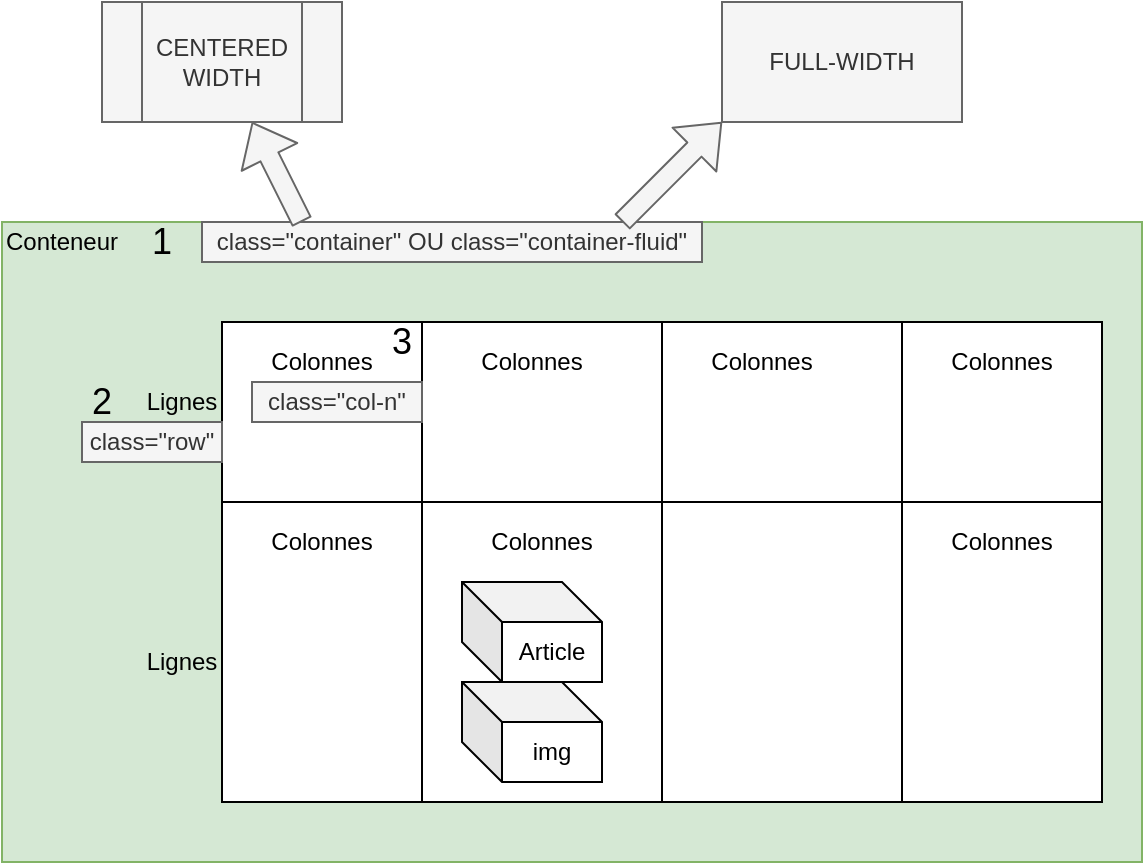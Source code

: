 <mxfile version="14.1.8" type="device" pages="2"><diagram id="kYhy_uGXzamrWIYZC9TD" name="Théorie de la grille bootstrap"><mxGraphModel dx="981" dy="574" grid="1" gridSize="10" guides="1" tooltips="1" connect="1" arrows="1" fold="1" page="1" pageScale="1" pageWidth="827" pageHeight="1169" math="0" shadow="0"><root><mxCell id="0"/><mxCell id="1" parent="0"/><mxCell id="ww9Q09o2tRFF2Zlc_9uG-18" value="" style="rounded=0;whiteSpace=wrap;html=1;fillColor=#d5e8d4;strokeColor=#82b366;" parent="1" vertex="1"><mxGeometry x="90" y="160" width="570" height="320" as="geometry"/></mxCell><mxCell id="ww9Q09o2tRFF2Zlc_9uG-1" value="" style="shape=internalStorage;whiteSpace=wrap;html=1;backgroundOutline=1;dx=100;dy=90;" parent="1" vertex="1"><mxGeometry x="200" y="210" width="440" height="240" as="geometry"/></mxCell><mxCell id="ww9Q09o2tRFF2Zlc_9uG-2" value="" style="endArrow=none;html=1;entryX=0.5;entryY=0;entryDx=0;entryDy=0;exitX=0.5;exitY=1;exitDx=0;exitDy=0;" parent="1" source="ww9Q09o2tRFF2Zlc_9uG-1" target="ww9Q09o2tRFF2Zlc_9uG-1" edge="1"><mxGeometry width="50" height="50" relative="1" as="geometry"><mxPoint x="390" y="440" as="sourcePoint"/><mxPoint x="440" y="390" as="targetPoint"/></mxGeometry></mxCell><mxCell id="ww9Q09o2tRFF2Zlc_9uG-4" value="" style="endArrow=none;html=1;entryX=0.5;entryY=0;entryDx=0;entryDy=0;exitX=0.5;exitY=1;exitDx=0;exitDy=0;" parent="1" edge="1"><mxGeometry width="50" height="50" relative="1" as="geometry"><mxPoint x="540" y="450" as="sourcePoint"/><mxPoint x="540" y="210" as="targetPoint"/></mxGeometry></mxCell><mxCell id="ww9Q09o2tRFF2Zlc_9uG-5" value="Article&lt;span style=&quot;color: rgba(0 , 0 , 0 , 0) ; font-family: monospace ; font-size: 0px&quot;&gt;%3CmxGraphModel%3E%3Croot%3E%3CmxCell%20id%3D%220%22%2F%3E%3CmxCell%20id%3D%221%22%20parent%3D%220%22%2F%3E%3CmxCell%20id%3D%222%22%20value%3D%22%22%20style%3D%22endArrow%3Dnone%3Bhtml%3D1%3BentryX%3D0.5%3BentryY%3D0%3BentryDx%3D0%3BentryDy%3D0%3BexitX%3D0.5%3BexitY%3D1%3BexitDx%3D0%3BexitDy%3D0%3B%22%20edge%3D%221%22%20parent%3D%221%22%3E%3CmxGeometry%20width%3D%2250%22%20height%3D%2250%22%20relative%3D%221%22%20as%3D%22geometry%22%3E%3CmxPoint%20x%3D%22420%22%20y%3D%22450%22%20as%3D%22sourcePoint%22%2F%3E%3CmxPoint%20x%3D%22420%22%20y%3D%22210%22%20as%3D%22targetPoint%22%2F%3E%3C%2FmxGeometry%3E%3C%2FmxCell%3E%3C%2Froot%3E%3C%2FmxGraphModel%3E&lt;/span&gt;" style="shape=cube;whiteSpace=wrap;html=1;boundedLbl=1;backgroundOutline=1;darkOpacity=0.05;darkOpacity2=0.1;" parent="1" vertex="1"><mxGeometry x="320" y="340" width="70" height="50" as="geometry"/></mxCell><mxCell id="ww9Q09o2tRFF2Zlc_9uG-6" value="img" style="shape=cube;whiteSpace=wrap;html=1;boundedLbl=1;backgroundOutline=1;darkOpacity=0.05;darkOpacity2=0.1;" parent="1" vertex="1"><mxGeometry x="320" y="390" width="70" height="50" as="geometry"/></mxCell><mxCell id="ww9Q09o2tRFF2Zlc_9uG-7" value="Conteneur" style="text;html=1;strokeColor=none;fillColor=none;align=center;verticalAlign=middle;whiteSpace=wrap;rounded=0;" parent="1" vertex="1"><mxGeometry x="100" y="160" width="40" height="20" as="geometry"/></mxCell><mxCell id="ww9Q09o2tRFF2Zlc_9uG-8" value="Lignes" style="text;html=1;strokeColor=none;fillColor=none;align=center;verticalAlign=middle;whiteSpace=wrap;rounded=0;" parent="1" vertex="1"><mxGeometry x="160" y="240" width="40" height="20" as="geometry"/></mxCell><mxCell id="ww9Q09o2tRFF2Zlc_9uG-9" value="Lignes" style="text;html=1;strokeColor=none;fillColor=none;align=center;verticalAlign=middle;whiteSpace=wrap;rounded=0;" parent="1" vertex="1"><mxGeometry x="160" y="370" width="40" height="20" as="geometry"/></mxCell><mxCell id="ww9Q09o2tRFF2Zlc_9uG-10" value="Colonnes" style="text;html=1;strokeColor=none;fillColor=none;align=center;verticalAlign=middle;whiteSpace=wrap;rounded=0;" parent="1" vertex="1"><mxGeometry x="230" y="220" width="40" height="20" as="geometry"/></mxCell><mxCell id="ww9Q09o2tRFF2Zlc_9uG-11" value="Colonnes" style="text;html=1;strokeColor=none;fillColor=none;align=center;verticalAlign=middle;whiteSpace=wrap;rounded=0;" parent="1" vertex="1"><mxGeometry x="230" y="310" width="40" height="20" as="geometry"/></mxCell><mxCell id="ww9Q09o2tRFF2Zlc_9uG-12" value="Colonnes" style="text;html=1;strokeColor=none;fillColor=none;align=center;verticalAlign=middle;whiteSpace=wrap;rounded=0;" parent="1" vertex="1"><mxGeometry x="335" y="220" width="40" height="20" as="geometry"/></mxCell><mxCell id="ww9Q09o2tRFF2Zlc_9uG-13" value="Colonnes" style="text;html=1;strokeColor=none;fillColor=none;align=center;verticalAlign=middle;whiteSpace=wrap;rounded=0;" parent="1" vertex="1"><mxGeometry x="450" y="220" width="40" height="20" as="geometry"/></mxCell><mxCell id="ww9Q09o2tRFF2Zlc_9uG-14" value="Colonnes" style="text;html=1;strokeColor=none;fillColor=none;align=center;verticalAlign=middle;whiteSpace=wrap;rounded=0;" parent="1" vertex="1"><mxGeometry x="570" y="220" width="40" height="20" as="geometry"/></mxCell><mxCell id="ww9Q09o2tRFF2Zlc_9uG-15" value="Colonnes" style="text;html=1;strokeColor=none;fillColor=none;align=center;verticalAlign=middle;whiteSpace=wrap;rounded=0;" parent="1" vertex="1"><mxGeometry x="570" y="310" width="40" height="20" as="geometry"/></mxCell><mxCell id="ww9Q09o2tRFF2Zlc_9uG-16" value="Colonnes" style="text;html=1;strokeColor=none;fillColor=none;align=center;verticalAlign=middle;whiteSpace=wrap;rounded=0;" parent="1" vertex="1"><mxGeometry x="340" y="310" width="40" height="20" as="geometry"/></mxCell><mxCell id="ww9Q09o2tRFF2Zlc_9uG-19" value="1" style="text;html=1;strokeColor=none;fillColor=none;align=center;verticalAlign=middle;whiteSpace=wrap;rounded=0;fontSize=18;" parent="1" vertex="1"><mxGeometry x="150" y="160" width="40" height="20" as="geometry"/></mxCell><mxCell id="ww9Q09o2tRFF2Zlc_9uG-20" value="2" style="text;html=1;strokeColor=none;fillColor=none;align=center;verticalAlign=middle;whiteSpace=wrap;rounded=0;fontSize=18;" parent="1" vertex="1"><mxGeometry x="120" y="240" width="40" height="20" as="geometry"/></mxCell><mxCell id="ww9Q09o2tRFF2Zlc_9uG-21" value="3" style="text;html=1;strokeColor=none;fillColor=none;align=center;verticalAlign=middle;whiteSpace=wrap;rounded=0;fontSize=18;" parent="1" vertex="1"><mxGeometry x="270" y="210" width="40" height="20" as="geometry"/></mxCell><mxCell id="0LGmoojYCQvhxwG6EqUm-1" value="class=&quot;container&quot; OU class=&quot;container-fluid&quot;" style="text;html=1;strokeColor=#666666;fillColor=#f5f5f5;align=center;verticalAlign=middle;whiteSpace=wrap;rounded=0;fontColor=#333333;" vertex="1" parent="1"><mxGeometry x="190" y="160" width="250" height="20" as="geometry"/></mxCell><mxCell id="0LGmoojYCQvhxwG6EqUm-2" value="class=&quot;row&quot;" style="text;html=1;strokeColor=#666666;fillColor=#f5f5f5;align=center;verticalAlign=middle;whiteSpace=wrap;rounded=0;fontColor=#333333;" vertex="1" parent="1"><mxGeometry x="130" y="260" width="70" height="20" as="geometry"/></mxCell><mxCell id="0LGmoojYCQvhxwG6EqUm-3" value="class=&quot;col-n&quot;" style="text;html=1;strokeColor=#666666;fillColor=#f5f5f5;align=center;verticalAlign=middle;whiteSpace=wrap;rounded=0;fontColor=#333333;" vertex="1" parent="1"><mxGeometry x="215" y="240" width="85" height="20" as="geometry"/></mxCell><mxCell id="0LGmoojYCQvhxwG6EqUm-4" value="" style="shape=flexArrow;endArrow=classic;html=1;fillColor=#f5f5f5;strokeColor=#666666;" edge="1" parent="1"><mxGeometry width="50" height="50" relative="1" as="geometry"><mxPoint x="400" y="160" as="sourcePoint"/><mxPoint x="450" y="110" as="targetPoint"/></mxGeometry></mxCell><mxCell id="0LGmoojYCQvhxwG6EqUm-5" value="CENTERED WIDTH" style="shape=process;whiteSpace=wrap;html=1;backgroundOutline=1;fillColor=#f5f5f5;strokeColor=#666666;fontColor=#333333;size=0.167;" vertex="1" parent="1"><mxGeometry x="140" y="50" width="120" height="60" as="geometry"/></mxCell><mxCell id="0LGmoojYCQvhxwG6EqUm-6" value="FULL-WIDTH" style="shape=process;whiteSpace=wrap;html=1;backgroundOutline=1;fillColor=#f5f5f5;strokeColor=#666666;fontColor=#333333;size=0;" vertex="1" parent="1"><mxGeometry x="450" y="50" width="120" height="60" as="geometry"/></mxCell><mxCell id="0LGmoojYCQvhxwG6EqUm-7" value="" style="shape=flexArrow;endArrow=classic;html=1;fillColor=#f5f5f5;strokeColor=#666666;" edge="1" parent="1" target="0LGmoojYCQvhxwG6EqUm-5"><mxGeometry width="50" height="50" relative="1" as="geometry"><mxPoint x="240" y="160" as="sourcePoint"/><mxPoint x="290" y="110" as="targetPoint"/></mxGeometry></mxCell></root></mxGraphModel></diagram><diagram id="-brOoMOkJORutZ2c0gM4" name="Music Shop"><mxGraphModel dx="1422" dy="832" grid="1" gridSize="10" guides="1" tooltips="1" connect="1" arrows="1" fold="1" page="1" pageScale="1" pageWidth="827" pageHeight="1169" math="0" shadow="0"><root><mxCell id="7A0xPsCmBQ8KmDoSJmBF-0"/><mxCell id="7A0xPsCmBQ8KmDoSJmBF-1" parent="7A0xPsCmBQ8KmDoSJmBF-0"/><mxCell id="7A0xPsCmBQ8KmDoSJmBF-3" value="" style="strokeWidth=1;shadow=0;dashed=0;align=center;html=1;shape=mxgraph.mockup.containers.browserWindow;rSize=0;strokeColor=#666666;strokeColor2=#008cff;strokeColor3=#c4c4c4;mainText=,;recursiveResize=0;" vertex="1" parent="7A0xPsCmBQ8KmDoSJmBF-1"><mxGeometry x="20" y="30" width="810" height="810" as="geometry"/></mxCell><mxCell id="7A0xPsCmBQ8KmDoSJmBF-4" value="Page 1" style="strokeWidth=1;shadow=0;dashed=0;align=center;html=1;shape=mxgraph.mockup.containers.anchor;fontSize=17;fontColor=#666666;align=left;" vertex="1" parent="7A0xPsCmBQ8KmDoSJmBF-3"><mxGeometry x="60" y="12" width="110" height="26" as="geometry"/></mxCell><mxCell id="7A0xPsCmBQ8KmDoSJmBF-5" value="https://www.draw.io" style="strokeWidth=1;shadow=0;dashed=0;align=center;html=1;shape=mxgraph.mockup.containers.anchor;rSize=0;fontSize=17;fontColor=#666666;align=left;" vertex="1" parent="7A0xPsCmBQ8KmDoSJmBF-3"><mxGeometry x="130" y="60" width="250" height="26" as="geometry"/></mxCell><mxCell id="7A0xPsCmBQ8KmDoSJmBF-8" value="&lt;b&gt;Recherche&lt;/b&gt;" style="rounded=0;whiteSpace=wrap;html=1;fillColor=#ffe6cc;strokeColor=#d79b00;" vertex="1" parent="7A0xPsCmBQ8KmDoSJmBF-3"><mxGeometry x="10" y="200" width="790" height="90" as="geometry"/></mxCell><mxCell id="7A0xPsCmBQ8KmDoSJmBF-9" value="&lt;b&gt;Filtres&amp;nbsp;&lt;br&gt;Catégories&lt;br&gt;&lt;/b&gt;" style="rounded=0;whiteSpace=wrap;html=1;fillColor=#d5e8d4;strokeColor=#82b366;" vertex="1" parent="7A0xPsCmBQ8KmDoSJmBF-3"><mxGeometry x="10" y="300" width="170" height="500" as="geometry"/></mxCell><mxCell id="7A0xPsCmBQ8KmDoSJmBF-10" value="&lt;b&gt;Liste d'articles&amp;nbsp;&lt;br&gt;&lt;/b&gt;" style="rounded=0;whiteSpace=wrap;html=1;fillColor=#dae8fc;strokeColor=#6c8ebf;" vertex="1" parent="7A0xPsCmBQ8KmDoSJmBF-3"><mxGeometry x="190" y="300" width="610" height="500" as="geometry"/></mxCell><mxCell id="7A0xPsCmBQ8KmDoSJmBF-11" value="Layer 1" style="strokeWidth=1;shadow=0;dashed=0;align=center;html=1;shape=mxgraph.mockup.navigation.anchor;fontSize=17;fontColor=#666666;fontStyle=1;" vertex="1" parent="7A0xPsCmBQ8KmDoSJmBF-3"><mxGeometry x="10" y="160" width="60" height="30" as="geometry"/></mxCell><mxCell id="7A0xPsCmBQ8KmDoSJmBF-12" value="&gt;" style="strokeWidth=1;shadow=0;dashed=0;align=center;html=1;shape=mxgraph.mockup.navigation.anchor;fontSize=24;fontColor=#aaaaaa;fontStyle=1;" vertex="1" parent="7A0xPsCmBQ8KmDoSJmBF-3"><mxGeometry x="70" y="160" width="20" height="30" as="geometry"/></mxCell><mxCell id="7A0xPsCmBQ8KmDoSJmBF-13" value="Layer 2" style="strokeWidth=1;shadow=0;dashed=0;align=center;html=1;shape=mxgraph.mockup.navigation.anchor;fontSize=17;fontColor=#666666;fontStyle=1;" vertex="1" parent="7A0xPsCmBQ8KmDoSJmBF-3"><mxGeometry x="90" y="160" width="60" height="30" as="geometry"/></mxCell><mxCell id="7A0xPsCmBQ8KmDoSJmBF-14" value="&gt;" style="strokeWidth=1;shadow=0;dashed=0;align=center;html=1;shape=mxgraph.mockup.navigation.anchor;fontSize=24;fontColor=#aaaaaa;fontStyle=1;" vertex="1" parent="7A0xPsCmBQ8KmDoSJmBF-3"><mxGeometry x="150" y="160" width="20" height="30" as="geometry"/></mxCell><mxCell id="7A0xPsCmBQ8KmDoSJmBF-15" value="Layer 3" style="strokeWidth=1;shadow=0;dashed=0;align=center;html=1;shape=mxgraph.mockup.navigation.anchor;fontSize=17;fontColor=#666666;fontStyle=1;" vertex="1" parent="7A0xPsCmBQ8KmDoSJmBF-3"><mxGeometry x="170" y="160" width="60" height="30" as="geometry"/></mxCell><mxCell id="7A0xPsCmBQ8KmDoSJmBF-16" value="&gt;" style="strokeWidth=1;shadow=0;dashed=0;align=center;html=1;shape=mxgraph.mockup.navigation.anchor;fontSize=24;fontColor=#aaaaaa;fontStyle=1;" vertex="1" parent="7A0xPsCmBQ8KmDoSJmBF-3"><mxGeometry x="230" y="160" width="20" height="30" as="geometry"/></mxCell><mxCell id="7A0xPsCmBQ8KmDoSJmBF-17" value="Layer 4" style="strokeWidth=1;shadow=0;dashed=0;align=center;html=1;shape=mxgraph.mockup.navigation.anchor;fontSize=17;fontColor=#008cff;fontStyle=1;" vertex="1" parent="7A0xPsCmBQ8KmDoSJmBF-3"><mxGeometry x="250" y="160" width="60" height="30" as="geometry"/></mxCell><mxCell id="7A0xPsCmBQ8KmDoSJmBF-18" value="" style="verticalLabelPosition=bottom;shadow=0;dashed=0;align=center;html=1;verticalAlign=top;strokeWidth=1;shape=mxgraph.mockup.navigation.scrollBar;strokeColor=#999999;barPos=20;fillColor2=#99ddff;strokeColor2=none;direction=north;" vertex="1" parent="7A0xPsCmBQ8KmDoSJmBF-3"><mxGeometry x="787" y="300" width="20" height="500" as="geometry"/></mxCell><mxCell id="7A0xPsCmBQ8KmDoSJmBF-19" value="" style="strokeWidth=1;shadow=0;dashed=0;align=center;html=1;shape=mxgraph.mockup.rrect;rSize=10;fillColor=#ffffff;strokeColor=#666666;" vertex="1" parent="7A0xPsCmBQ8KmDoSJmBF-3"><mxGeometry x="170" y="120" width="620" height="30" as="geometry"/></mxCell><mxCell id="7A0xPsCmBQ8KmDoSJmBF-20" value="Button 2" style="strokeColor=inherit;fillColor=inherit;gradientColor=inherit;strokeWidth=1;shadow=0;dashed=0;align=center;html=1;shape=mxgraph.mockup.rrect;rSize=0;fontSize=17;fontColor=#666666;fontStyle=1;resizeHeight=1;" vertex="1" parent="7A0xPsCmBQ8KmDoSJmBF-19"><mxGeometry width="125" height="30" relative="1" as="geometry"><mxPoint x="125" as="offset"/></mxGeometry></mxCell><mxCell id="7A0xPsCmBQ8KmDoSJmBF-21" value="Button 3" style="strokeColor=inherit;fillColor=inherit;gradientColor=inherit;strokeWidth=1;shadow=0;dashed=0;align=center;html=1;shape=mxgraph.mockup.rrect;rSize=0;fontSize=17;fontColor=#666666;fontStyle=1;resizeHeight=1;" vertex="1" parent="7A0xPsCmBQ8KmDoSJmBF-19"><mxGeometry width="125" height="30" relative="1" as="geometry"><mxPoint x="250" as="offset"/></mxGeometry></mxCell><mxCell id="7A0xPsCmBQ8KmDoSJmBF-22" value="Button 4" style="strokeColor=inherit;fillColor=inherit;gradientColor=inherit;strokeWidth=1;shadow=0;dashed=0;align=center;html=1;shape=mxgraph.mockup.rightButton;rSize=10;fontSize=17;fontColor=#666666;fontStyle=1;resizeHeight=1;" vertex="1" parent="7A0xPsCmBQ8KmDoSJmBF-19"><mxGeometry x="1" width="125" height="30" relative="1" as="geometry"><mxPoint x="-125" as="offset"/></mxGeometry></mxCell><mxCell id="7A0xPsCmBQ8KmDoSJmBF-23" value="Button 1" style="strokeWidth=1;shadow=0;dashed=0;align=center;html=1;shape=mxgraph.mockup.leftButton;rSize=10;fontSize=17;fontColor=#ffffff;fontStyle=1;fillColor=#008cff;strokeColor=#008cff;resizeHeight=1;" vertex="1" parent="7A0xPsCmBQ8KmDoSJmBF-19"><mxGeometry width="125" height="30" relative="1" as="geometry"/></mxCell><mxCell id="7A0xPsCmBQ8KmDoSJmBF-24" value="" style="shape=mxgraph.mockup.markup.redX;fillColor=#ff0000;html=1;shadow=0;strokeColor=none;" vertex="1" parent="7A0xPsCmBQ8KmDoSJmBF-3"><mxGeometry x="20" y="120" width="110" height="30" as="geometry"/></mxCell><mxCell id="7A0xPsCmBQ8KmDoSJmBF-6" value="Les articles&lt;br&gt;Recherche&lt;br&gt;Filtres catégories" style="text;html=1;strokeColor=none;fillColor=none;align=center;verticalAlign=middle;whiteSpace=wrap;rounded=0;" vertex="1" parent="7A0xPsCmBQ8KmDoSJmBF-1"><mxGeometry x="970" y="116" width="150" height="84" as="geometry"/></mxCell></root></mxGraphModel></diagram></mxfile>
